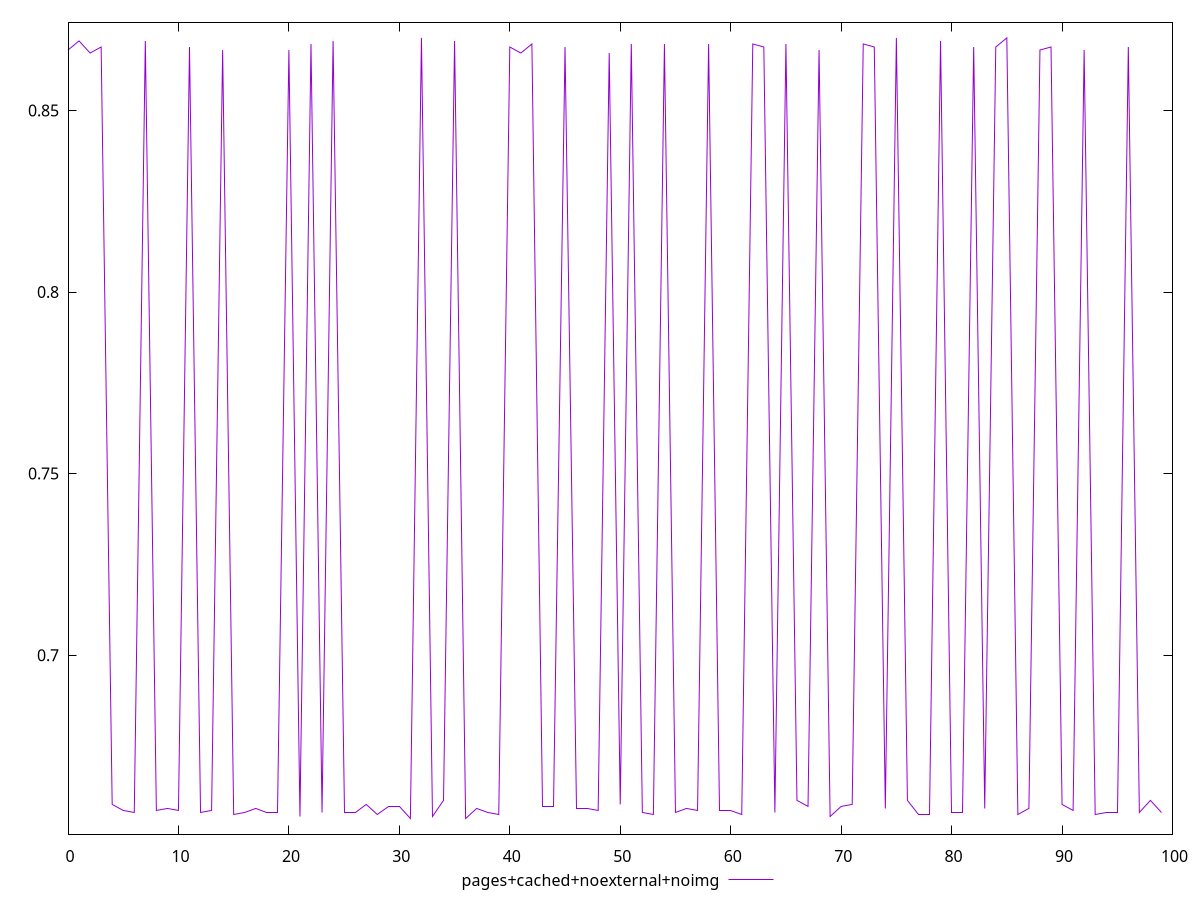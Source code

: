 $_pagesCachedNoexternalNoimg <<EOF
0.8666666666666667
0.8691666666666666
0.8658333333333333
0.8674999999999999
0.6588888888888889
0.6572222222222223
0.6566666666666666
0.8691666666666666
0.6572222222222223
0.6577777777777778
0.6572222222222223
0.8674999999999999
0.6566666666666666
0.6572222222222223
0.8666666666666667
0.6561111111111111
0.6566666666666666
0.6577777777777778
0.6566666666666666
0.6566666666666666
0.8666666666666667
0.6555555555555556
0.8683333333333333
0.6566666666666666
0.8691666666666666
0.6566666666666666
0.6566666666666666
0.6588888888888889
0.6561111111111111
0.6583333333333333
0.6583333333333333
0.655
0.87
0.6555555555555556
0.66
0.8691666666666666
0.655
0.6577777777777778
0.6566666666666666
0.6561111111111111
0.8674999999999999
0.8658333333333333
0.8683333333333333
0.6583333333333333
0.6583333333333333
0.8674999999999999
0.6577777777777778
0.6577777777777778
0.6572222222222223
0.8658333333333333
0.6588888888888889
0.8683333333333333
0.6566666666666666
0.6561111111111111
0.8683333333333333
0.6566666666666666
0.6577777777777778
0.6572222222222223
0.8683333333333333
0.6572222222222223
0.6572222222222223
0.6561111111111111
0.8683333333333333
0.8674999999999999
0.6566666666666666
0.8683333333333333
0.66
0.6583333333333333
0.8666666666666667
0.6555555555555556
0.6583333333333333
0.6588888888888889
0.8683333333333333
0.8674999999999999
0.6577777777777778
0.87
0.66
0.6561111111111111
0.6561111111111111
0.8691666666666666
0.6566666666666666
0.6566666666666666
0.8674999999999999
0.6577777777777778
0.8674999999999999
0.87
0.6561111111111111
0.6577777777777778
0.8666666666666667
0.8674999999999999
0.6588888888888889
0.6572222222222223
0.8666666666666667
0.6561111111111111
0.6566666666666666
0.6566666666666666
0.8674999999999999
0.6566666666666666
0.66
0.6566666666666666
EOF
set key outside below
set terminal pngcairo
set output "report_00006_2020-11-02T20-21-41.718Z/render-blocking-resources/pages+cached+noexternal+noimg//score.png"
set yrange [0.6507000000000001:0.8743]
plot $_pagesCachedNoexternalNoimg title "pages+cached+noexternal+noimg" with line ,